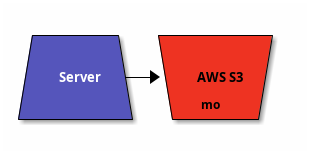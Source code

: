 @startditaa Color

' https://github.com/stathissideris/ditaa

+---------+   +---------+
|   cBLU  |   |    cRED |  
|         |   |         |
|  Server +-->|  AWS S3 |
|         |   |         |
|{tr}     |   |   mo{mo}|
+---------+   +---------+

@endditaa